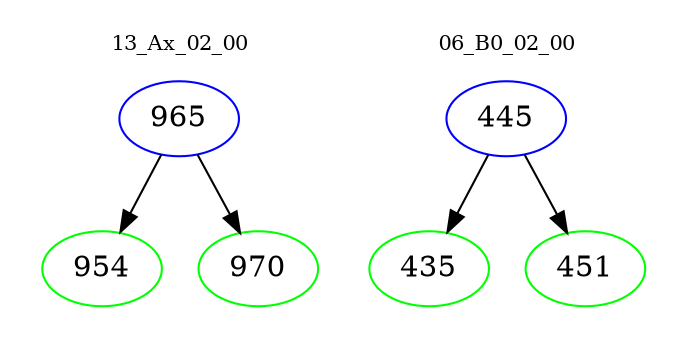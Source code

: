 digraph{
subgraph cluster_0 {
color = white
label = "13_Ax_02_00";
fontsize=10;
T0_965 [label="965", color="blue"]
T0_965 -> T0_954 [color="black"]
T0_954 [label="954", color="green"]
T0_965 -> T0_970 [color="black"]
T0_970 [label="970", color="green"]
}
subgraph cluster_1 {
color = white
label = "06_B0_02_00";
fontsize=10;
T1_445 [label="445", color="blue"]
T1_445 -> T1_435 [color="black"]
T1_435 [label="435", color="green"]
T1_445 -> T1_451 [color="black"]
T1_451 [label="451", color="green"]
}
}
